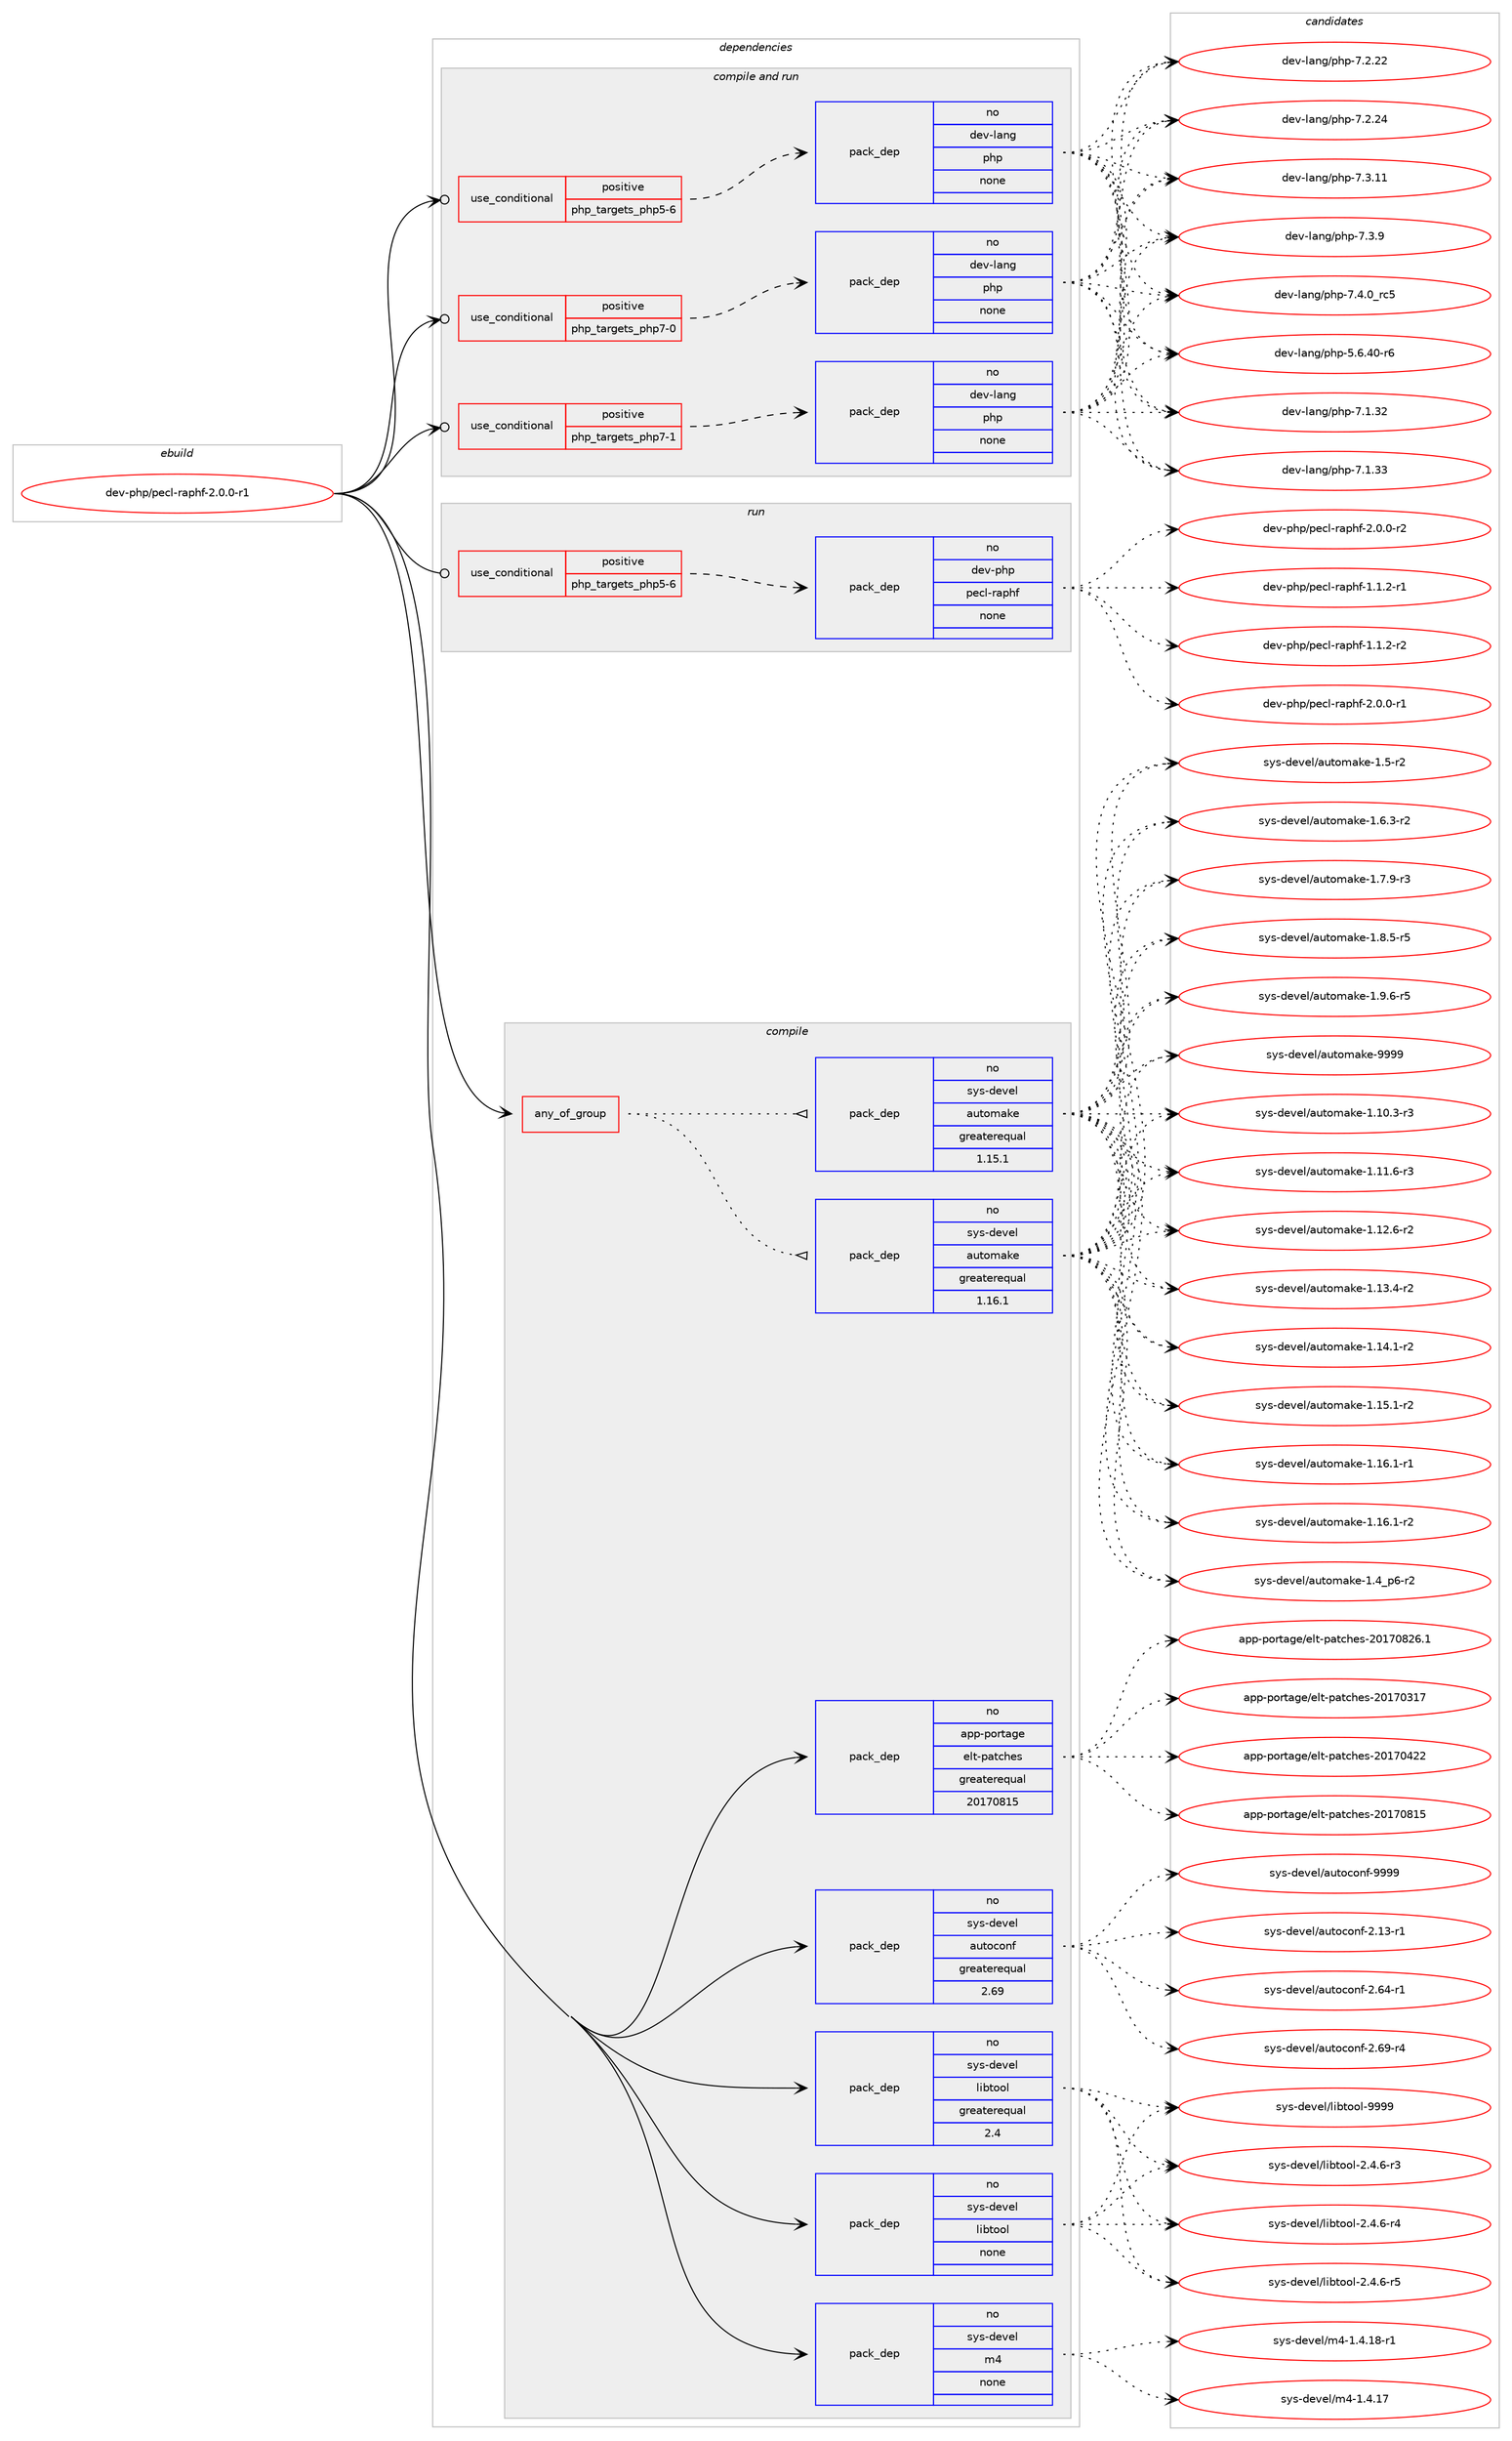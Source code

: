 digraph prolog {

# *************
# Graph options
# *************

newrank=true;
concentrate=true;
compound=true;
graph [rankdir=LR,fontname=Helvetica,fontsize=10,ranksep=1.5];#, ranksep=2.5, nodesep=0.2];
edge  [arrowhead=vee];
node  [fontname=Helvetica,fontsize=10];

# **********
# The ebuild
# **********

subgraph cluster_leftcol {
color=gray;
rank=same;
label=<<i>ebuild</i>>;
id [label="dev-php/pecl-raphf-2.0.0-r1", color=red, width=4, href="../dev-php/pecl-raphf-2.0.0-r1.svg"];
}

# ****************
# The dependencies
# ****************

subgraph cluster_midcol {
color=gray;
label=<<i>dependencies</i>>;
subgraph cluster_compile {
fillcolor="#eeeeee";
style=filled;
label=<<i>compile</i>>;
subgraph any11367 {
dependency590924 [label=<<TABLE BORDER="0" CELLBORDER="1" CELLSPACING="0" CELLPADDING="4"><TR><TD CELLPADDING="10">any_of_group</TD></TR></TABLE>>, shape=none, color=red];subgraph pack444033 {
dependency590925 [label=<<TABLE BORDER="0" CELLBORDER="1" CELLSPACING="0" CELLPADDING="4" WIDTH="220"><TR><TD ROWSPAN="6" CELLPADDING="30">pack_dep</TD></TR><TR><TD WIDTH="110">no</TD></TR><TR><TD>sys-devel</TD></TR><TR><TD>automake</TD></TR><TR><TD>greaterequal</TD></TR><TR><TD>1.16.1</TD></TR></TABLE>>, shape=none, color=blue];
}
dependency590924:e -> dependency590925:w [weight=20,style="dotted",arrowhead="oinv"];
subgraph pack444034 {
dependency590926 [label=<<TABLE BORDER="0" CELLBORDER="1" CELLSPACING="0" CELLPADDING="4" WIDTH="220"><TR><TD ROWSPAN="6" CELLPADDING="30">pack_dep</TD></TR><TR><TD WIDTH="110">no</TD></TR><TR><TD>sys-devel</TD></TR><TR><TD>automake</TD></TR><TR><TD>greaterequal</TD></TR><TR><TD>1.15.1</TD></TR></TABLE>>, shape=none, color=blue];
}
dependency590924:e -> dependency590926:w [weight=20,style="dotted",arrowhead="oinv"];
}
id:e -> dependency590924:w [weight=20,style="solid",arrowhead="vee"];
subgraph pack444035 {
dependency590927 [label=<<TABLE BORDER="0" CELLBORDER="1" CELLSPACING="0" CELLPADDING="4" WIDTH="220"><TR><TD ROWSPAN="6" CELLPADDING="30">pack_dep</TD></TR><TR><TD WIDTH="110">no</TD></TR><TR><TD>app-portage</TD></TR><TR><TD>elt-patches</TD></TR><TR><TD>greaterequal</TD></TR><TR><TD>20170815</TD></TR></TABLE>>, shape=none, color=blue];
}
id:e -> dependency590927:w [weight=20,style="solid",arrowhead="vee"];
subgraph pack444036 {
dependency590928 [label=<<TABLE BORDER="0" CELLBORDER="1" CELLSPACING="0" CELLPADDING="4" WIDTH="220"><TR><TD ROWSPAN="6" CELLPADDING="30">pack_dep</TD></TR><TR><TD WIDTH="110">no</TD></TR><TR><TD>sys-devel</TD></TR><TR><TD>autoconf</TD></TR><TR><TD>greaterequal</TD></TR><TR><TD>2.69</TD></TR></TABLE>>, shape=none, color=blue];
}
id:e -> dependency590928:w [weight=20,style="solid",arrowhead="vee"];
subgraph pack444037 {
dependency590929 [label=<<TABLE BORDER="0" CELLBORDER="1" CELLSPACING="0" CELLPADDING="4" WIDTH="220"><TR><TD ROWSPAN="6" CELLPADDING="30">pack_dep</TD></TR><TR><TD WIDTH="110">no</TD></TR><TR><TD>sys-devel</TD></TR><TR><TD>libtool</TD></TR><TR><TD>greaterequal</TD></TR><TR><TD>2.4</TD></TR></TABLE>>, shape=none, color=blue];
}
id:e -> dependency590929:w [weight=20,style="solid",arrowhead="vee"];
subgraph pack444038 {
dependency590930 [label=<<TABLE BORDER="0" CELLBORDER="1" CELLSPACING="0" CELLPADDING="4" WIDTH="220"><TR><TD ROWSPAN="6" CELLPADDING="30">pack_dep</TD></TR><TR><TD WIDTH="110">no</TD></TR><TR><TD>sys-devel</TD></TR><TR><TD>libtool</TD></TR><TR><TD>none</TD></TR><TR><TD></TD></TR></TABLE>>, shape=none, color=blue];
}
id:e -> dependency590930:w [weight=20,style="solid",arrowhead="vee"];
subgraph pack444039 {
dependency590931 [label=<<TABLE BORDER="0" CELLBORDER="1" CELLSPACING="0" CELLPADDING="4" WIDTH="220"><TR><TD ROWSPAN="6" CELLPADDING="30">pack_dep</TD></TR><TR><TD WIDTH="110">no</TD></TR><TR><TD>sys-devel</TD></TR><TR><TD>m4</TD></TR><TR><TD>none</TD></TR><TR><TD></TD></TR></TABLE>>, shape=none, color=blue];
}
id:e -> dependency590931:w [weight=20,style="solid",arrowhead="vee"];
}
subgraph cluster_compileandrun {
fillcolor="#eeeeee";
style=filled;
label=<<i>compile and run</i>>;
subgraph cond135159 {
dependency590932 [label=<<TABLE BORDER="0" CELLBORDER="1" CELLSPACING="0" CELLPADDING="4"><TR><TD ROWSPAN="3" CELLPADDING="10">use_conditional</TD></TR><TR><TD>positive</TD></TR><TR><TD>php_targets_php5-6</TD></TR></TABLE>>, shape=none, color=red];
subgraph pack444040 {
dependency590933 [label=<<TABLE BORDER="0" CELLBORDER="1" CELLSPACING="0" CELLPADDING="4" WIDTH="220"><TR><TD ROWSPAN="6" CELLPADDING="30">pack_dep</TD></TR><TR><TD WIDTH="110">no</TD></TR><TR><TD>dev-lang</TD></TR><TR><TD>php</TD></TR><TR><TD>none</TD></TR><TR><TD></TD></TR></TABLE>>, shape=none, color=blue];
}
dependency590932:e -> dependency590933:w [weight=20,style="dashed",arrowhead="vee"];
}
id:e -> dependency590932:w [weight=20,style="solid",arrowhead="odotvee"];
subgraph cond135160 {
dependency590934 [label=<<TABLE BORDER="0" CELLBORDER="1" CELLSPACING="0" CELLPADDING="4"><TR><TD ROWSPAN="3" CELLPADDING="10">use_conditional</TD></TR><TR><TD>positive</TD></TR><TR><TD>php_targets_php7-0</TD></TR></TABLE>>, shape=none, color=red];
subgraph pack444041 {
dependency590935 [label=<<TABLE BORDER="0" CELLBORDER="1" CELLSPACING="0" CELLPADDING="4" WIDTH="220"><TR><TD ROWSPAN="6" CELLPADDING="30">pack_dep</TD></TR><TR><TD WIDTH="110">no</TD></TR><TR><TD>dev-lang</TD></TR><TR><TD>php</TD></TR><TR><TD>none</TD></TR><TR><TD></TD></TR></TABLE>>, shape=none, color=blue];
}
dependency590934:e -> dependency590935:w [weight=20,style="dashed",arrowhead="vee"];
}
id:e -> dependency590934:w [weight=20,style="solid",arrowhead="odotvee"];
subgraph cond135161 {
dependency590936 [label=<<TABLE BORDER="0" CELLBORDER="1" CELLSPACING="0" CELLPADDING="4"><TR><TD ROWSPAN="3" CELLPADDING="10">use_conditional</TD></TR><TR><TD>positive</TD></TR><TR><TD>php_targets_php7-1</TD></TR></TABLE>>, shape=none, color=red];
subgraph pack444042 {
dependency590937 [label=<<TABLE BORDER="0" CELLBORDER="1" CELLSPACING="0" CELLPADDING="4" WIDTH="220"><TR><TD ROWSPAN="6" CELLPADDING="30">pack_dep</TD></TR><TR><TD WIDTH="110">no</TD></TR><TR><TD>dev-lang</TD></TR><TR><TD>php</TD></TR><TR><TD>none</TD></TR><TR><TD></TD></TR></TABLE>>, shape=none, color=blue];
}
dependency590936:e -> dependency590937:w [weight=20,style="dashed",arrowhead="vee"];
}
id:e -> dependency590936:w [weight=20,style="solid",arrowhead="odotvee"];
}
subgraph cluster_run {
fillcolor="#eeeeee";
style=filled;
label=<<i>run</i>>;
subgraph cond135162 {
dependency590938 [label=<<TABLE BORDER="0" CELLBORDER="1" CELLSPACING="0" CELLPADDING="4"><TR><TD ROWSPAN="3" CELLPADDING="10">use_conditional</TD></TR><TR><TD>positive</TD></TR><TR><TD>php_targets_php5-6</TD></TR></TABLE>>, shape=none, color=red];
subgraph pack444043 {
dependency590939 [label=<<TABLE BORDER="0" CELLBORDER="1" CELLSPACING="0" CELLPADDING="4" WIDTH="220"><TR><TD ROWSPAN="6" CELLPADDING="30">pack_dep</TD></TR><TR><TD WIDTH="110">no</TD></TR><TR><TD>dev-php</TD></TR><TR><TD>pecl-raphf</TD></TR><TR><TD>none</TD></TR><TR><TD></TD></TR></TABLE>>, shape=none, color=blue];
}
dependency590938:e -> dependency590939:w [weight=20,style="dashed",arrowhead="vee"];
}
id:e -> dependency590938:w [weight=20,style="solid",arrowhead="odot"];
}
}

# **************
# The candidates
# **************

subgraph cluster_choices {
rank=same;
color=gray;
label=<<i>candidates</i>>;

subgraph choice444033 {
color=black;
nodesep=1;
choice11512111545100101118101108479711711611110997107101454946494846514511451 [label="sys-devel/automake-1.10.3-r3", color=red, width=4,href="../sys-devel/automake-1.10.3-r3.svg"];
choice11512111545100101118101108479711711611110997107101454946494946544511451 [label="sys-devel/automake-1.11.6-r3", color=red, width=4,href="../sys-devel/automake-1.11.6-r3.svg"];
choice11512111545100101118101108479711711611110997107101454946495046544511450 [label="sys-devel/automake-1.12.6-r2", color=red, width=4,href="../sys-devel/automake-1.12.6-r2.svg"];
choice11512111545100101118101108479711711611110997107101454946495146524511450 [label="sys-devel/automake-1.13.4-r2", color=red, width=4,href="../sys-devel/automake-1.13.4-r2.svg"];
choice11512111545100101118101108479711711611110997107101454946495246494511450 [label="sys-devel/automake-1.14.1-r2", color=red, width=4,href="../sys-devel/automake-1.14.1-r2.svg"];
choice11512111545100101118101108479711711611110997107101454946495346494511450 [label="sys-devel/automake-1.15.1-r2", color=red, width=4,href="../sys-devel/automake-1.15.1-r2.svg"];
choice11512111545100101118101108479711711611110997107101454946495446494511449 [label="sys-devel/automake-1.16.1-r1", color=red, width=4,href="../sys-devel/automake-1.16.1-r1.svg"];
choice11512111545100101118101108479711711611110997107101454946495446494511450 [label="sys-devel/automake-1.16.1-r2", color=red, width=4,href="../sys-devel/automake-1.16.1-r2.svg"];
choice115121115451001011181011084797117116111109971071014549465295112544511450 [label="sys-devel/automake-1.4_p6-r2", color=red, width=4,href="../sys-devel/automake-1.4_p6-r2.svg"];
choice11512111545100101118101108479711711611110997107101454946534511450 [label="sys-devel/automake-1.5-r2", color=red, width=4,href="../sys-devel/automake-1.5-r2.svg"];
choice115121115451001011181011084797117116111109971071014549465446514511450 [label="sys-devel/automake-1.6.3-r2", color=red, width=4,href="../sys-devel/automake-1.6.3-r2.svg"];
choice115121115451001011181011084797117116111109971071014549465546574511451 [label="sys-devel/automake-1.7.9-r3", color=red, width=4,href="../sys-devel/automake-1.7.9-r3.svg"];
choice115121115451001011181011084797117116111109971071014549465646534511453 [label="sys-devel/automake-1.8.5-r5", color=red, width=4,href="../sys-devel/automake-1.8.5-r5.svg"];
choice115121115451001011181011084797117116111109971071014549465746544511453 [label="sys-devel/automake-1.9.6-r5", color=red, width=4,href="../sys-devel/automake-1.9.6-r5.svg"];
choice115121115451001011181011084797117116111109971071014557575757 [label="sys-devel/automake-9999", color=red, width=4,href="../sys-devel/automake-9999.svg"];
dependency590925:e -> choice11512111545100101118101108479711711611110997107101454946494846514511451:w [style=dotted,weight="100"];
dependency590925:e -> choice11512111545100101118101108479711711611110997107101454946494946544511451:w [style=dotted,weight="100"];
dependency590925:e -> choice11512111545100101118101108479711711611110997107101454946495046544511450:w [style=dotted,weight="100"];
dependency590925:e -> choice11512111545100101118101108479711711611110997107101454946495146524511450:w [style=dotted,weight="100"];
dependency590925:e -> choice11512111545100101118101108479711711611110997107101454946495246494511450:w [style=dotted,weight="100"];
dependency590925:e -> choice11512111545100101118101108479711711611110997107101454946495346494511450:w [style=dotted,weight="100"];
dependency590925:e -> choice11512111545100101118101108479711711611110997107101454946495446494511449:w [style=dotted,weight="100"];
dependency590925:e -> choice11512111545100101118101108479711711611110997107101454946495446494511450:w [style=dotted,weight="100"];
dependency590925:e -> choice115121115451001011181011084797117116111109971071014549465295112544511450:w [style=dotted,weight="100"];
dependency590925:e -> choice11512111545100101118101108479711711611110997107101454946534511450:w [style=dotted,weight="100"];
dependency590925:e -> choice115121115451001011181011084797117116111109971071014549465446514511450:w [style=dotted,weight="100"];
dependency590925:e -> choice115121115451001011181011084797117116111109971071014549465546574511451:w [style=dotted,weight="100"];
dependency590925:e -> choice115121115451001011181011084797117116111109971071014549465646534511453:w [style=dotted,weight="100"];
dependency590925:e -> choice115121115451001011181011084797117116111109971071014549465746544511453:w [style=dotted,weight="100"];
dependency590925:e -> choice115121115451001011181011084797117116111109971071014557575757:w [style=dotted,weight="100"];
}
subgraph choice444034 {
color=black;
nodesep=1;
choice11512111545100101118101108479711711611110997107101454946494846514511451 [label="sys-devel/automake-1.10.3-r3", color=red, width=4,href="../sys-devel/automake-1.10.3-r3.svg"];
choice11512111545100101118101108479711711611110997107101454946494946544511451 [label="sys-devel/automake-1.11.6-r3", color=red, width=4,href="../sys-devel/automake-1.11.6-r3.svg"];
choice11512111545100101118101108479711711611110997107101454946495046544511450 [label="sys-devel/automake-1.12.6-r2", color=red, width=4,href="../sys-devel/automake-1.12.6-r2.svg"];
choice11512111545100101118101108479711711611110997107101454946495146524511450 [label="sys-devel/automake-1.13.4-r2", color=red, width=4,href="../sys-devel/automake-1.13.4-r2.svg"];
choice11512111545100101118101108479711711611110997107101454946495246494511450 [label="sys-devel/automake-1.14.1-r2", color=red, width=4,href="../sys-devel/automake-1.14.1-r2.svg"];
choice11512111545100101118101108479711711611110997107101454946495346494511450 [label="sys-devel/automake-1.15.1-r2", color=red, width=4,href="../sys-devel/automake-1.15.1-r2.svg"];
choice11512111545100101118101108479711711611110997107101454946495446494511449 [label="sys-devel/automake-1.16.1-r1", color=red, width=4,href="../sys-devel/automake-1.16.1-r1.svg"];
choice11512111545100101118101108479711711611110997107101454946495446494511450 [label="sys-devel/automake-1.16.1-r2", color=red, width=4,href="../sys-devel/automake-1.16.1-r2.svg"];
choice115121115451001011181011084797117116111109971071014549465295112544511450 [label="sys-devel/automake-1.4_p6-r2", color=red, width=4,href="../sys-devel/automake-1.4_p6-r2.svg"];
choice11512111545100101118101108479711711611110997107101454946534511450 [label="sys-devel/automake-1.5-r2", color=red, width=4,href="../sys-devel/automake-1.5-r2.svg"];
choice115121115451001011181011084797117116111109971071014549465446514511450 [label="sys-devel/automake-1.6.3-r2", color=red, width=4,href="../sys-devel/automake-1.6.3-r2.svg"];
choice115121115451001011181011084797117116111109971071014549465546574511451 [label="sys-devel/automake-1.7.9-r3", color=red, width=4,href="../sys-devel/automake-1.7.9-r3.svg"];
choice115121115451001011181011084797117116111109971071014549465646534511453 [label="sys-devel/automake-1.8.5-r5", color=red, width=4,href="../sys-devel/automake-1.8.5-r5.svg"];
choice115121115451001011181011084797117116111109971071014549465746544511453 [label="sys-devel/automake-1.9.6-r5", color=red, width=4,href="../sys-devel/automake-1.9.6-r5.svg"];
choice115121115451001011181011084797117116111109971071014557575757 [label="sys-devel/automake-9999", color=red, width=4,href="../sys-devel/automake-9999.svg"];
dependency590926:e -> choice11512111545100101118101108479711711611110997107101454946494846514511451:w [style=dotted,weight="100"];
dependency590926:e -> choice11512111545100101118101108479711711611110997107101454946494946544511451:w [style=dotted,weight="100"];
dependency590926:e -> choice11512111545100101118101108479711711611110997107101454946495046544511450:w [style=dotted,weight="100"];
dependency590926:e -> choice11512111545100101118101108479711711611110997107101454946495146524511450:w [style=dotted,weight="100"];
dependency590926:e -> choice11512111545100101118101108479711711611110997107101454946495246494511450:w [style=dotted,weight="100"];
dependency590926:e -> choice11512111545100101118101108479711711611110997107101454946495346494511450:w [style=dotted,weight="100"];
dependency590926:e -> choice11512111545100101118101108479711711611110997107101454946495446494511449:w [style=dotted,weight="100"];
dependency590926:e -> choice11512111545100101118101108479711711611110997107101454946495446494511450:w [style=dotted,weight="100"];
dependency590926:e -> choice115121115451001011181011084797117116111109971071014549465295112544511450:w [style=dotted,weight="100"];
dependency590926:e -> choice11512111545100101118101108479711711611110997107101454946534511450:w [style=dotted,weight="100"];
dependency590926:e -> choice115121115451001011181011084797117116111109971071014549465446514511450:w [style=dotted,weight="100"];
dependency590926:e -> choice115121115451001011181011084797117116111109971071014549465546574511451:w [style=dotted,weight="100"];
dependency590926:e -> choice115121115451001011181011084797117116111109971071014549465646534511453:w [style=dotted,weight="100"];
dependency590926:e -> choice115121115451001011181011084797117116111109971071014549465746544511453:w [style=dotted,weight="100"];
dependency590926:e -> choice115121115451001011181011084797117116111109971071014557575757:w [style=dotted,weight="100"];
}
subgraph choice444035 {
color=black;
nodesep=1;
choice97112112451121111141169710310147101108116451129711699104101115455048495548514955 [label="app-portage/elt-patches-20170317", color=red, width=4,href="../app-portage/elt-patches-20170317.svg"];
choice97112112451121111141169710310147101108116451129711699104101115455048495548525050 [label="app-portage/elt-patches-20170422", color=red, width=4,href="../app-portage/elt-patches-20170422.svg"];
choice97112112451121111141169710310147101108116451129711699104101115455048495548564953 [label="app-portage/elt-patches-20170815", color=red, width=4,href="../app-portage/elt-patches-20170815.svg"];
choice971121124511211111411697103101471011081164511297116991041011154550484955485650544649 [label="app-portage/elt-patches-20170826.1", color=red, width=4,href="../app-portage/elt-patches-20170826.1.svg"];
dependency590927:e -> choice97112112451121111141169710310147101108116451129711699104101115455048495548514955:w [style=dotted,weight="100"];
dependency590927:e -> choice97112112451121111141169710310147101108116451129711699104101115455048495548525050:w [style=dotted,weight="100"];
dependency590927:e -> choice97112112451121111141169710310147101108116451129711699104101115455048495548564953:w [style=dotted,weight="100"];
dependency590927:e -> choice971121124511211111411697103101471011081164511297116991041011154550484955485650544649:w [style=dotted,weight="100"];
}
subgraph choice444036 {
color=black;
nodesep=1;
choice1151211154510010111810110847971171161119911111010245504649514511449 [label="sys-devel/autoconf-2.13-r1", color=red, width=4,href="../sys-devel/autoconf-2.13-r1.svg"];
choice1151211154510010111810110847971171161119911111010245504654524511449 [label="sys-devel/autoconf-2.64-r1", color=red, width=4,href="../sys-devel/autoconf-2.64-r1.svg"];
choice1151211154510010111810110847971171161119911111010245504654574511452 [label="sys-devel/autoconf-2.69-r4", color=red, width=4,href="../sys-devel/autoconf-2.69-r4.svg"];
choice115121115451001011181011084797117116111991111101024557575757 [label="sys-devel/autoconf-9999", color=red, width=4,href="../sys-devel/autoconf-9999.svg"];
dependency590928:e -> choice1151211154510010111810110847971171161119911111010245504649514511449:w [style=dotted,weight="100"];
dependency590928:e -> choice1151211154510010111810110847971171161119911111010245504654524511449:w [style=dotted,weight="100"];
dependency590928:e -> choice1151211154510010111810110847971171161119911111010245504654574511452:w [style=dotted,weight="100"];
dependency590928:e -> choice115121115451001011181011084797117116111991111101024557575757:w [style=dotted,weight="100"];
}
subgraph choice444037 {
color=black;
nodesep=1;
choice1151211154510010111810110847108105981161111111084550465246544511451 [label="sys-devel/libtool-2.4.6-r3", color=red, width=4,href="../sys-devel/libtool-2.4.6-r3.svg"];
choice1151211154510010111810110847108105981161111111084550465246544511452 [label="sys-devel/libtool-2.4.6-r4", color=red, width=4,href="../sys-devel/libtool-2.4.6-r4.svg"];
choice1151211154510010111810110847108105981161111111084550465246544511453 [label="sys-devel/libtool-2.4.6-r5", color=red, width=4,href="../sys-devel/libtool-2.4.6-r5.svg"];
choice1151211154510010111810110847108105981161111111084557575757 [label="sys-devel/libtool-9999", color=red, width=4,href="../sys-devel/libtool-9999.svg"];
dependency590929:e -> choice1151211154510010111810110847108105981161111111084550465246544511451:w [style=dotted,weight="100"];
dependency590929:e -> choice1151211154510010111810110847108105981161111111084550465246544511452:w [style=dotted,weight="100"];
dependency590929:e -> choice1151211154510010111810110847108105981161111111084550465246544511453:w [style=dotted,weight="100"];
dependency590929:e -> choice1151211154510010111810110847108105981161111111084557575757:w [style=dotted,weight="100"];
}
subgraph choice444038 {
color=black;
nodesep=1;
choice1151211154510010111810110847108105981161111111084550465246544511451 [label="sys-devel/libtool-2.4.6-r3", color=red, width=4,href="../sys-devel/libtool-2.4.6-r3.svg"];
choice1151211154510010111810110847108105981161111111084550465246544511452 [label="sys-devel/libtool-2.4.6-r4", color=red, width=4,href="../sys-devel/libtool-2.4.6-r4.svg"];
choice1151211154510010111810110847108105981161111111084550465246544511453 [label="sys-devel/libtool-2.4.6-r5", color=red, width=4,href="../sys-devel/libtool-2.4.6-r5.svg"];
choice1151211154510010111810110847108105981161111111084557575757 [label="sys-devel/libtool-9999", color=red, width=4,href="../sys-devel/libtool-9999.svg"];
dependency590930:e -> choice1151211154510010111810110847108105981161111111084550465246544511451:w [style=dotted,weight="100"];
dependency590930:e -> choice1151211154510010111810110847108105981161111111084550465246544511452:w [style=dotted,weight="100"];
dependency590930:e -> choice1151211154510010111810110847108105981161111111084550465246544511453:w [style=dotted,weight="100"];
dependency590930:e -> choice1151211154510010111810110847108105981161111111084557575757:w [style=dotted,weight="100"];
}
subgraph choice444039 {
color=black;
nodesep=1;
choice11512111545100101118101108471095245494652464955 [label="sys-devel/m4-1.4.17", color=red, width=4,href="../sys-devel/m4-1.4.17.svg"];
choice115121115451001011181011084710952454946524649564511449 [label="sys-devel/m4-1.4.18-r1", color=red, width=4,href="../sys-devel/m4-1.4.18-r1.svg"];
dependency590931:e -> choice11512111545100101118101108471095245494652464955:w [style=dotted,weight="100"];
dependency590931:e -> choice115121115451001011181011084710952454946524649564511449:w [style=dotted,weight="100"];
}
subgraph choice444040 {
color=black;
nodesep=1;
choice100101118451089711010347112104112455346544652484511454 [label="dev-lang/php-5.6.40-r6", color=red, width=4,href="../dev-lang/php-5.6.40-r6.svg"];
choice10010111845108971101034711210411245554649465150 [label="dev-lang/php-7.1.32", color=red, width=4,href="../dev-lang/php-7.1.32.svg"];
choice10010111845108971101034711210411245554649465151 [label="dev-lang/php-7.1.33", color=red, width=4,href="../dev-lang/php-7.1.33.svg"];
choice10010111845108971101034711210411245554650465050 [label="dev-lang/php-7.2.22", color=red, width=4,href="../dev-lang/php-7.2.22.svg"];
choice10010111845108971101034711210411245554650465052 [label="dev-lang/php-7.2.24", color=red, width=4,href="../dev-lang/php-7.2.24.svg"];
choice10010111845108971101034711210411245554651464949 [label="dev-lang/php-7.3.11", color=red, width=4,href="../dev-lang/php-7.3.11.svg"];
choice100101118451089711010347112104112455546514657 [label="dev-lang/php-7.3.9", color=red, width=4,href="../dev-lang/php-7.3.9.svg"];
choice100101118451089711010347112104112455546524648951149953 [label="dev-lang/php-7.4.0_rc5", color=red, width=4,href="../dev-lang/php-7.4.0_rc5.svg"];
dependency590933:e -> choice100101118451089711010347112104112455346544652484511454:w [style=dotted,weight="100"];
dependency590933:e -> choice10010111845108971101034711210411245554649465150:w [style=dotted,weight="100"];
dependency590933:e -> choice10010111845108971101034711210411245554649465151:w [style=dotted,weight="100"];
dependency590933:e -> choice10010111845108971101034711210411245554650465050:w [style=dotted,weight="100"];
dependency590933:e -> choice10010111845108971101034711210411245554650465052:w [style=dotted,weight="100"];
dependency590933:e -> choice10010111845108971101034711210411245554651464949:w [style=dotted,weight="100"];
dependency590933:e -> choice100101118451089711010347112104112455546514657:w [style=dotted,weight="100"];
dependency590933:e -> choice100101118451089711010347112104112455546524648951149953:w [style=dotted,weight="100"];
}
subgraph choice444041 {
color=black;
nodesep=1;
choice100101118451089711010347112104112455346544652484511454 [label="dev-lang/php-5.6.40-r6", color=red, width=4,href="../dev-lang/php-5.6.40-r6.svg"];
choice10010111845108971101034711210411245554649465150 [label="dev-lang/php-7.1.32", color=red, width=4,href="../dev-lang/php-7.1.32.svg"];
choice10010111845108971101034711210411245554649465151 [label="dev-lang/php-7.1.33", color=red, width=4,href="../dev-lang/php-7.1.33.svg"];
choice10010111845108971101034711210411245554650465050 [label="dev-lang/php-7.2.22", color=red, width=4,href="../dev-lang/php-7.2.22.svg"];
choice10010111845108971101034711210411245554650465052 [label="dev-lang/php-7.2.24", color=red, width=4,href="../dev-lang/php-7.2.24.svg"];
choice10010111845108971101034711210411245554651464949 [label="dev-lang/php-7.3.11", color=red, width=4,href="../dev-lang/php-7.3.11.svg"];
choice100101118451089711010347112104112455546514657 [label="dev-lang/php-7.3.9", color=red, width=4,href="../dev-lang/php-7.3.9.svg"];
choice100101118451089711010347112104112455546524648951149953 [label="dev-lang/php-7.4.0_rc5", color=red, width=4,href="../dev-lang/php-7.4.0_rc5.svg"];
dependency590935:e -> choice100101118451089711010347112104112455346544652484511454:w [style=dotted,weight="100"];
dependency590935:e -> choice10010111845108971101034711210411245554649465150:w [style=dotted,weight="100"];
dependency590935:e -> choice10010111845108971101034711210411245554649465151:w [style=dotted,weight="100"];
dependency590935:e -> choice10010111845108971101034711210411245554650465050:w [style=dotted,weight="100"];
dependency590935:e -> choice10010111845108971101034711210411245554650465052:w [style=dotted,weight="100"];
dependency590935:e -> choice10010111845108971101034711210411245554651464949:w [style=dotted,weight="100"];
dependency590935:e -> choice100101118451089711010347112104112455546514657:w [style=dotted,weight="100"];
dependency590935:e -> choice100101118451089711010347112104112455546524648951149953:w [style=dotted,weight="100"];
}
subgraph choice444042 {
color=black;
nodesep=1;
choice100101118451089711010347112104112455346544652484511454 [label="dev-lang/php-5.6.40-r6", color=red, width=4,href="../dev-lang/php-5.6.40-r6.svg"];
choice10010111845108971101034711210411245554649465150 [label="dev-lang/php-7.1.32", color=red, width=4,href="../dev-lang/php-7.1.32.svg"];
choice10010111845108971101034711210411245554649465151 [label="dev-lang/php-7.1.33", color=red, width=4,href="../dev-lang/php-7.1.33.svg"];
choice10010111845108971101034711210411245554650465050 [label="dev-lang/php-7.2.22", color=red, width=4,href="../dev-lang/php-7.2.22.svg"];
choice10010111845108971101034711210411245554650465052 [label="dev-lang/php-7.2.24", color=red, width=4,href="../dev-lang/php-7.2.24.svg"];
choice10010111845108971101034711210411245554651464949 [label="dev-lang/php-7.3.11", color=red, width=4,href="../dev-lang/php-7.3.11.svg"];
choice100101118451089711010347112104112455546514657 [label="dev-lang/php-7.3.9", color=red, width=4,href="../dev-lang/php-7.3.9.svg"];
choice100101118451089711010347112104112455546524648951149953 [label="dev-lang/php-7.4.0_rc5", color=red, width=4,href="../dev-lang/php-7.4.0_rc5.svg"];
dependency590937:e -> choice100101118451089711010347112104112455346544652484511454:w [style=dotted,weight="100"];
dependency590937:e -> choice10010111845108971101034711210411245554649465150:w [style=dotted,weight="100"];
dependency590937:e -> choice10010111845108971101034711210411245554649465151:w [style=dotted,weight="100"];
dependency590937:e -> choice10010111845108971101034711210411245554650465050:w [style=dotted,weight="100"];
dependency590937:e -> choice10010111845108971101034711210411245554650465052:w [style=dotted,weight="100"];
dependency590937:e -> choice10010111845108971101034711210411245554651464949:w [style=dotted,weight="100"];
dependency590937:e -> choice100101118451089711010347112104112455546514657:w [style=dotted,weight="100"];
dependency590937:e -> choice100101118451089711010347112104112455546524648951149953:w [style=dotted,weight="100"];
}
subgraph choice444043 {
color=black;
nodesep=1;
choice10010111845112104112471121019910845114971121041024549464946504511449 [label="dev-php/pecl-raphf-1.1.2-r1", color=red, width=4,href="../dev-php/pecl-raphf-1.1.2-r1.svg"];
choice10010111845112104112471121019910845114971121041024549464946504511450 [label="dev-php/pecl-raphf-1.1.2-r2", color=red, width=4,href="../dev-php/pecl-raphf-1.1.2-r2.svg"];
choice10010111845112104112471121019910845114971121041024550464846484511449 [label="dev-php/pecl-raphf-2.0.0-r1", color=red, width=4,href="../dev-php/pecl-raphf-2.0.0-r1.svg"];
choice10010111845112104112471121019910845114971121041024550464846484511450 [label="dev-php/pecl-raphf-2.0.0-r2", color=red, width=4,href="../dev-php/pecl-raphf-2.0.0-r2.svg"];
dependency590939:e -> choice10010111845112104112471121019910845114971121041024549464946504511449:w [style=dotted,weight="100"];
dependency590939:e -> choice10010111845112104112471121019910845114971121041024549464946504511450:w [style=dotted,weight="100"];
dependency590939:e -> choice10010111845112104112471121019910845114971121041024550464846484511449:w [style=dotted,weight="100"];
dependency590939:e -> choice10010111845112104112471121019910845114971121041024550464846484511450:w [style=dotted,weight="100"];
}
}

}
